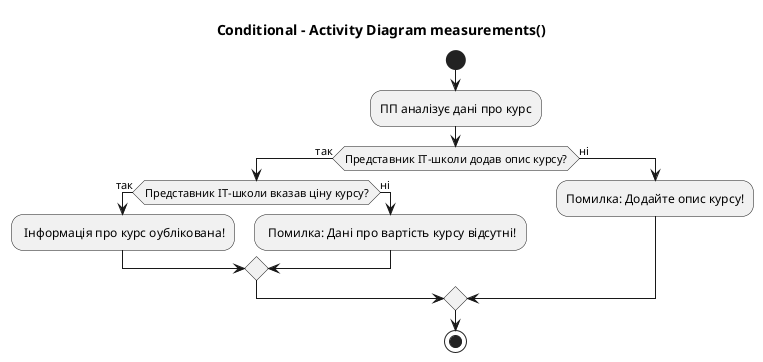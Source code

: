 @startuml

title Conditional - Activity Diagram measurements() 

start

:ПП аналізує дані про курс;


if (Представник ІТ-школи додав опис курсу?) then (так)
  if (Представник ІТ-школи вказав ціну курсу?) then (так)
    : Інформація про курс оублікована!;
  else (ні)
    : Помилка: Дані про вартість курсу відсутні!;
  endif
else (ні)
  :Помилка: Додайте опис курсу!;
endif

stop

@enduml
